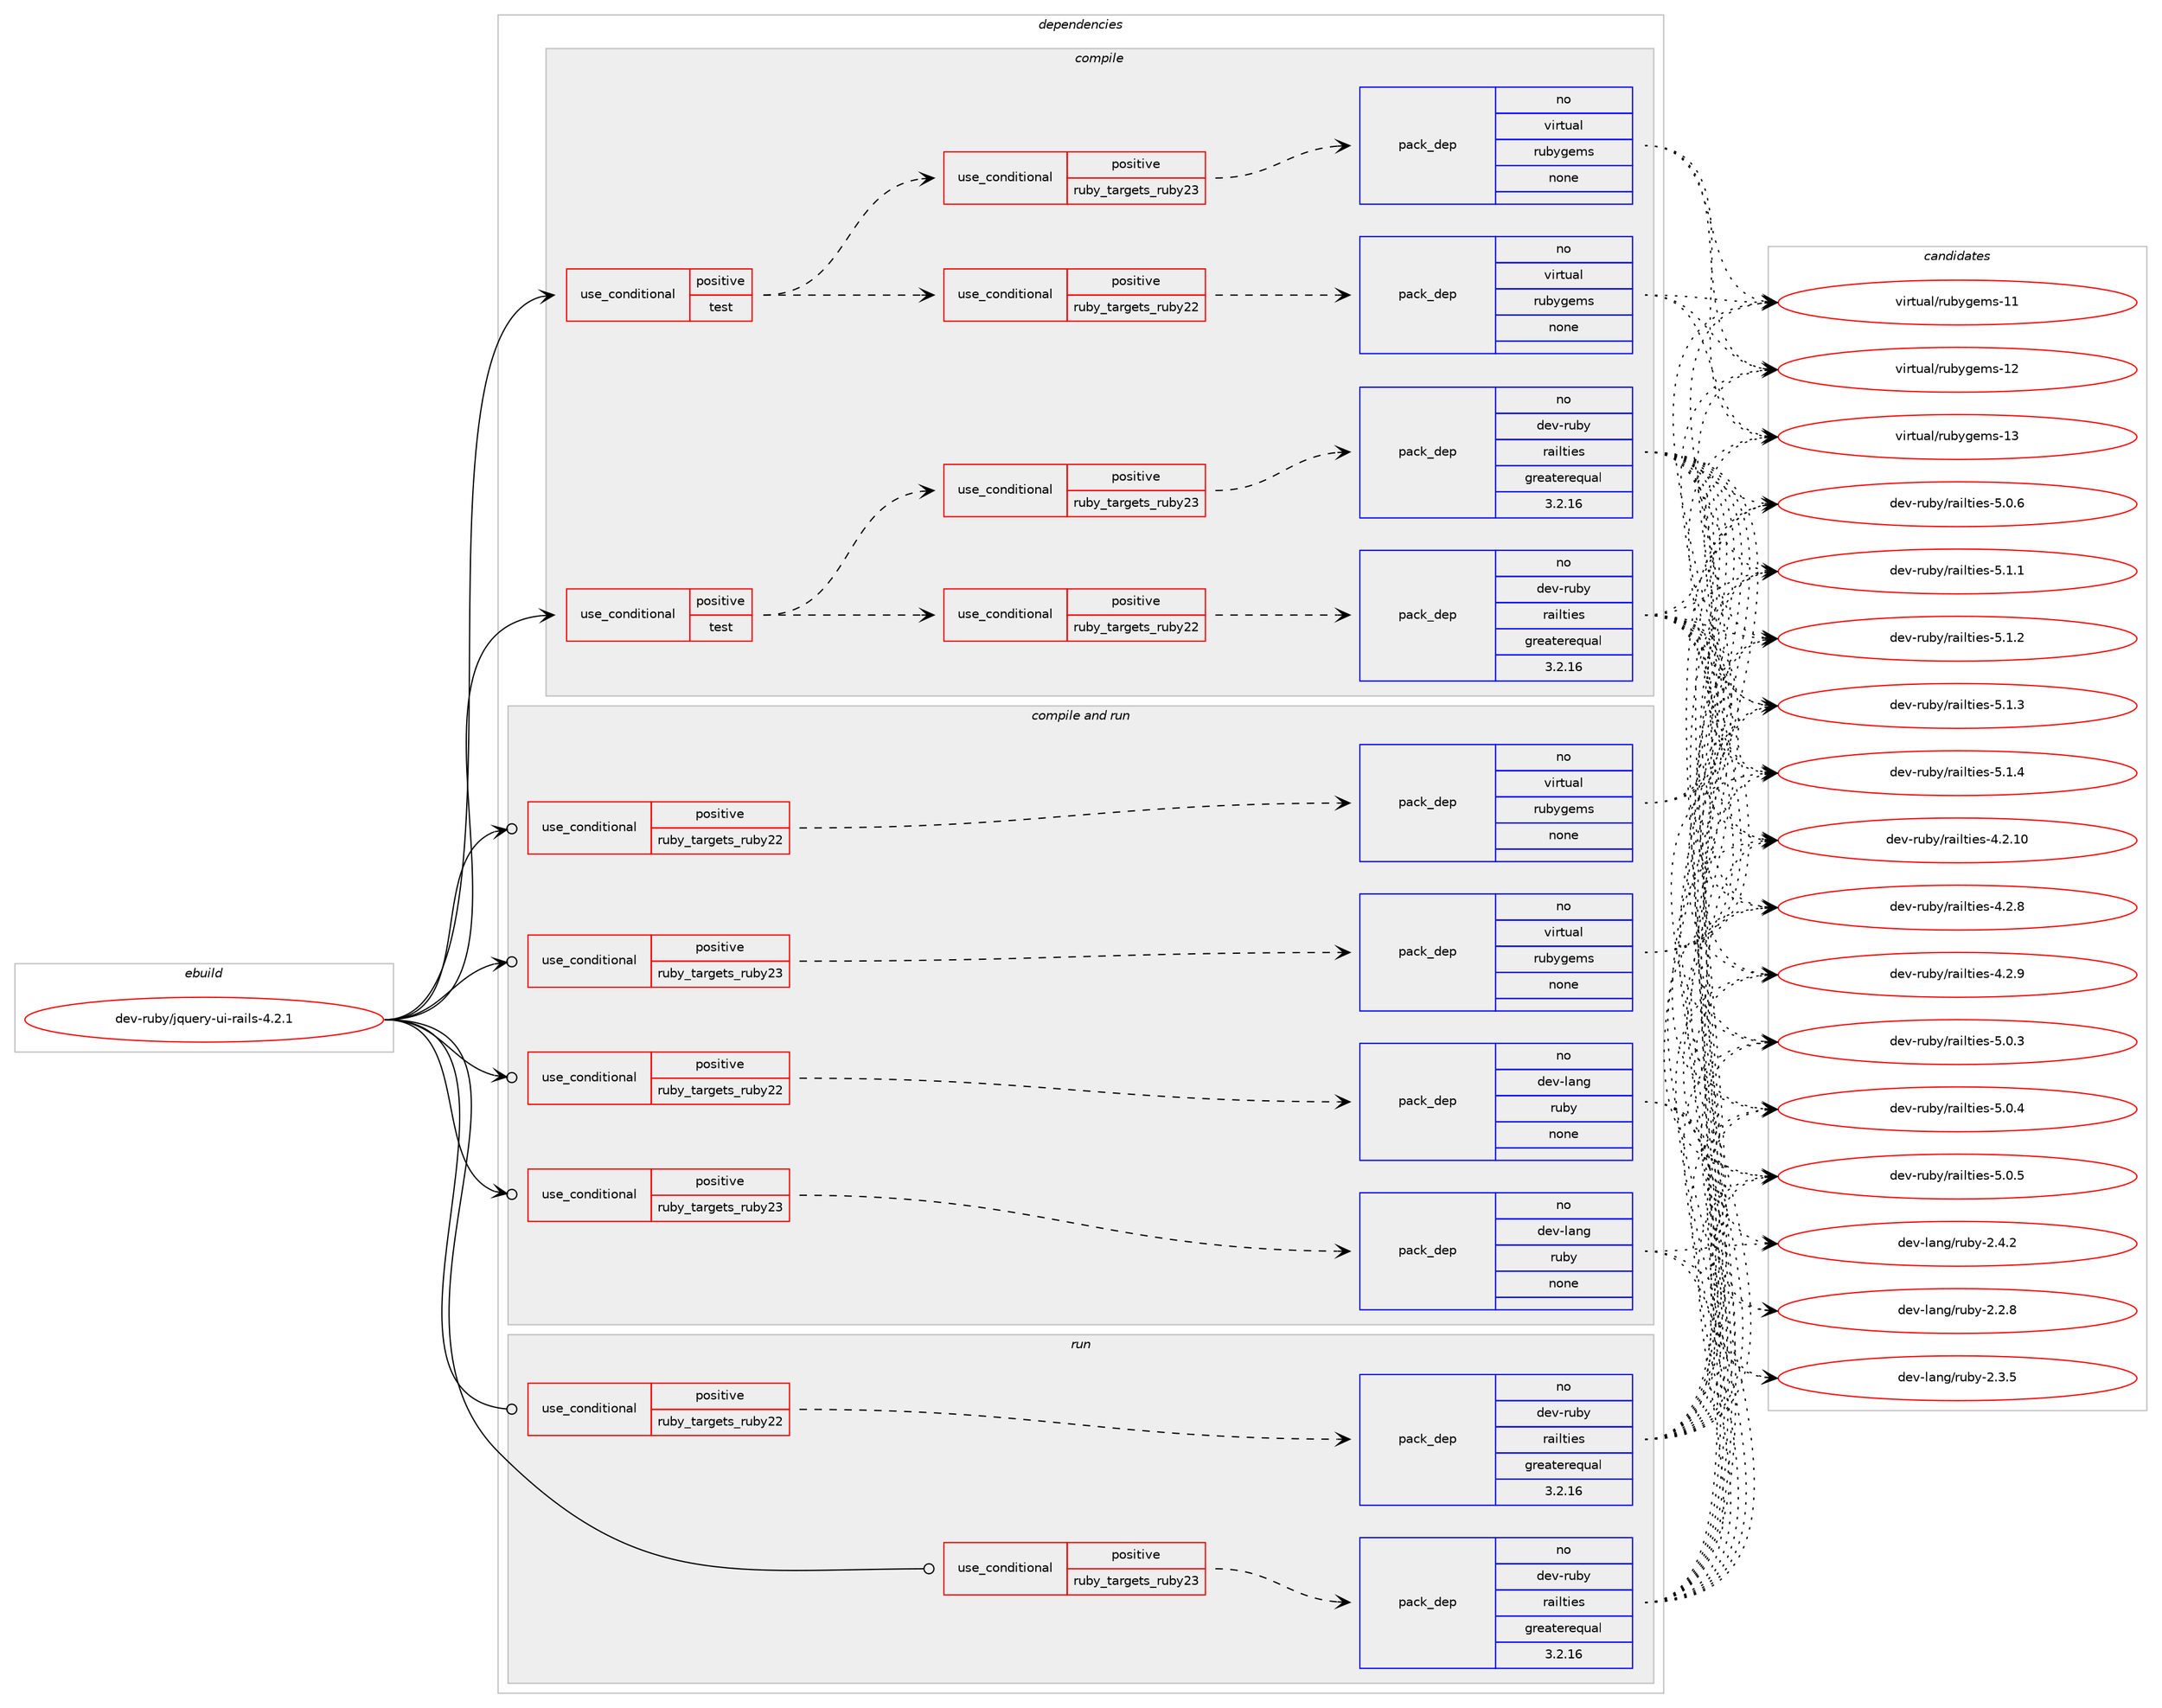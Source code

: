 digraph prolog {

# *************
# Graph options
# *************

newrank=true;
concentrate=true;
compound=true;
graph [rankdir=LR,fontname=Helvetica,fontsize=10,ranksep=1.5];#, ranksep=2.5, nodesep=0.2];
edge  [arrowhead=vee];
node  [fontname=Helvetica,fontsize=10];

# **********
# The ebuild
# **********

subgraph cluster_leftcol {
color=gray;
rank=same;
label=<<i>ebuild</i>>;
id [label="dev-ruby/jquery-ui-rails-4.2.1", color=red, width=4, href="../dev-ruby/jquery-ui-rails-4.2.1.svg"];
}

# ****************
# The dependencies
# ****************

subgraph cluster_midcol {
color=gray;
label=<<i>dependencies</i>>;
subgraph cluster_compile {
fillcolor="#eeeeee";
style=filled;
label=<<i>compile</i>>;
subgraph cond59950 {
dependency244435 [label=<<TABLE BORDER="0" CELLBORDER="1" CELLSPACING="0" CELLPADDING="4"><TR><TD ROWSPAN="3" CELLPADDING="10">use_conditional</TD></TR><TR><TD>positive</TD></TR><TR><TD>test</TD></TR></TABLE>>, shape=none, color=red];
subgraph cond59951 {
dependency244436 [label=<<TABLE BORDER="0" CELLBORDER="1" CELLSPACING="0" CELLPADDING="4"><TR><TD ROWSPAN="3" CELLPADDING="10">use_conditional</TD></TR><TR><TD>positive</TD></TR><TR><TD>ruby_targets_ruby22</TD></TR></TABLE>>, shape=none, color=red];
subgraph pack180394 {
dependency244437 [label=<<TABLE BORDER="0" CELLBORDER="1" CELLSPACING="0" CELLPADDING="4" WIDTH="220"><TR><TD ROWSPAN="6" CELLPADDING="30">pack_dep</TD></TR><TR><TD WIDTH="110">no</TD></TR><TR><TD>dev-ruby</TD></TR><TR><TD>railties</TD></TR><TR><TD>greaterequal</TD></TR><TR><TD>3.2.16</TD></TR></TABLE>>, shape=none, color=blue];
}
dependency244436:e -> dependency244437:w [weight=20,style="dashed",arrowhead="vee"];
}
dependency244435:e -> dependency244436:w [weight=20,style="dashed",arrowhead="vee"];
subgraph cond59952 {
dependency244438 [label=<<TABLE BORDER="0" CELLBORDER="1" CELLSPACING="0" CELLPADDING="4"><TR><TD ROWSPAN="3" CELLPADDING="10">use_conditional</TD></TR><TR><TD>positive</TD></TR><TR><TD>ruby_targets_ruby23</TD></TR></TABLE>>, shape=none, color=red];
subgraph pack180395 {
dependency244439 [label=<<TABLE BORDER="0" CELLBORDER="1" CELLSPACING="0" CELLPADDING="4" WIDTH="220"><TR><TD ROWSPAN="6" CELLPADDING="30">pack_dep</TD></TR><TR><TD WIDTH="110">no</TD></TR><TR><TD>dev-ruby</TD></TR><TR><TD>railties</TD></TR><TR><TD>greaterequal</TD></TR><TR><TD>3.2.16</TD></TR></TABLE>>, shape=none, color=blue];
}
dependency244438:e -> dependency244439:w [weight=20,style="dashed",arrowhead="vee"];
}
dependency244435:e -> dependency244438:w [weight=20,style="dashed",arrowhead="vee"];
}
id:e -> dependency244435:w [weight=20,style="solid",arrowhead="vee"];
subgraph cond59953 {
dependency244440 [label=<<TABLE BORDER="0" CELLBORDER="1" CELLSPACING="0" CELLPADDING="4"><TR><TD ROWSPAN="3" CELLPADDING="10">use_conditional</TD></TR><TR><TD>positive</TD></TR><TR><TD>test</TD></TR></TABLE>>, shape=none, color=red];
subgraph cond59954 {
dependency244441 [label=<<TABLE BORDER="0" CELLBORDER="1" CELLSPACING="0" CELLPADDING="4"><TR><TD ROWSPAN="3" CELLPADDING="10">use_conditional</TD></TR><TR><TD>positive</TD></TR><TR><TD>ruby_targets_ruby22</TD></TR></TABLE>>, shape=none, color=red];
subgraph pack180396 {
dependency244442 [label=<<TABLE BORDER="0" CELLBORDER="1" CELLSPACING="0" CELLPADDING="4" WIDTH="220"><TR><TD ROWSPAN="6" CELLPADDING="30">pack_dep</TD></TR><TR><TD WIDTH="110">no</TD></TR><TR><TD>virtual</TD></TR><TR><TD>rubygems</TD></TR><TR><TD>none</TD></TR><TR><TD></TD></TR></TABLE>>, shape=none, color=blue];
}
dependency244441:e -> dependency244442:w [weight=20,style="dashed",arrowhead="vee"];
}
dependency244440:e -> dependency244441:w [weight=20,style="dashed",arrowhead="vee"];
subgraph cond59955 {
dependency244443 [label=<<TABLE BORDER="0" CELLBORDER="1" CELLSPACING="0" CELLPADDING="4"><TR><TD ROWSPAN="3" CELLPADDING="10">use_conditional</TD></TR><TR><TD>positive</TD></TR><TR><TD>ruby_targets_ruby23</TD></TR></TABLE>>, shape=none, color=red];
subgraph pack180397 {
dependency244444 [label=<<TABLE BORDER="0" CELLBORDER="1" CELLSPACING="0" CELLPADDING="4" WIDTH="220"><TR><TD ROWSPAN="6" CELLPADDING="30">pack_dep</TD></TR><TR><TD WIDTH="110">no</TD></TR><TR><TD>virtual</TD></TR><TR><TD>rubygems</TD></TR><TR><TD>none</TD></TR><TR><TD></TD></TR></TABLE>>, shape=none, color=blue];
}
dependency244443:e -> dependency244444:w [weight=20,style="dashed",arrowhead="vee"];
}
dependency244440:e -> dependency244443:w [weight=20,style="dashed",arrowhead="vee"];
}
id:e -> dependency244440:w [weight=20,style="solid",arrowhead="vee"];
}
subgraph cluster_compileandrun {
fillcolor="#eeeeee";
style=filled;
label=<<i>compile and run</i>>;
subgraph cond59956 {
dependency244445 [label=<<TABLE BORDER="0" CELLBORDER="1" CELLSPACING="0" CELLPADDING="4"><TR><TD ROWSPAN="3" CELLPADDING="10">use_conditional</TD></TR><TR><TD>positive</TD></TR><TR><TD>ruby_targets_ruby22</TD></TR></TABLE>>, shape=none, color=red];
subgraph pack180398 {
dependency244446 [label=<<TABLE BORDER="0" CELLBORDER="1" CELLSPACING="0" CELLPADDING="4" WIDTH="220"><TR><TD ROWSPAN="6" CELLPADDING="30">pack_dep</TD></TR><TR><TD WIDTH="110">no</TD></TR><TR><TD>dev-lang</TD></TR><TR><TD>ruby</TD></TR><TR><TD>none</TD></TR><TR><TD></TD></TR></TABLE>>, shape=none, color=blue];
}
dependency244445:e -> dependency244446:w [weight=20,style="dashed",arrowhead="vee"];
}
id:e -> dependency244445:w [weight=20,style="solid",arrowhead="odotvee"];
subgraph cond59957 {
dependency244447 [label=<<TABLE BORDER="0" CELLBORDER="1" CELLSPACING="0" CELLPADDING="4"><TR><TD ROWSPAN="3" CELLPADDING="10">use_conditional</TD></TR><TR><TD>positive</TD></TR><TR><TD>ruby_targets_ruby22</TD></TR></TABLE>>, shape=none, color=red];
subgraph pack180399 {
dependency244448 [label=<<TABLE BORDER="0" CELLBORDER="1" CELLSPACING="0" CELLPADDING="4" WIDTH="220"><TR><TD ROWSPAN="6" CELLPADDING="30">pack_dep</TD></TR><TR><TD WIDTH="110">no</TD></TR><TR><TD>virtual</TD></TR><TR><TD>rubygems</TD></TR><TR><TD>none</TD></TR><TR><TD></TD></TR></TABLE>>, shape=none, color=blue];
}
dependency244447:e -> dependency244448:w [weight=20,style="dashed",arrowhead="vee"];
}
id:e -> dependency244447:w [weight=20,style="solid",arrowhead="odotvee"];
subgraph cond59958 {
dependency244449 [label=<<TABLE BORDER="0" CELLBORDER="1" CELLSPACING="0" CELLPADDING="4"><TR><TD ROWSPAN="3" CELLPADDING="10">use_conditional</TD></TR><TR><TD>positive</TD></TR><TR><TD>ruby_targets_ruby23</TD></TR></TABLE>>, shape=none, color=red];
subgraph pack180400 {
dependency244450 [label=<<TABLE BORDER="0" CELLBORDER="1" CELLSPACING="0" CELLPADDING="4" WIDTH="220"><TR><TD ROWSPAN="6" CELLPADDING="30">pack_dep</TD></TR><TR><TD WIDTH="110">no</TD></TR><TR><TD>dev-lang</TD></TR><TR><TD>ruby</TD></TR><TR><TD>none</TD></TR><TR><TD></TD></TR></TABLE>>, shape=none, color=blue];
}
dependency244449:e -> dependency244450:w [weight=20,style="dashed",arrowhead="vee"];
}
id:e -> dependency244449:w [weight=20,style="solid",arrowhead="odotvee"];
subgraph cond59959 {
dependency244451 [label=<<TABLE BORDER="0" CELLBORDER="1" CELLSPACING="0" CELLPADDING="4"><TR><TD ROWSPAN="3" CELLPADDING="10">use_conditional</TD></TR><TR><TD>positive</TD></TR><TR><TD>ruby_targets_ruby23</TD></TR></TABLE>>, shape=none, color=red];
subgraph pack180401 {
dependency244452 [label=<<TABLE BORDER="0" CELLBORDER="1" CELLSPACING="0" CELLPADDING="4" WIDTH="220"><TR><TD ROWSPAN="6" CELLPADDING="30">pack_dep</TD></TR><TR><TD WIDTH="110">no</TD></TR><TR><TD>virtual</TD></TR><TR><TD>rubygems</TD></TR><TR><TD>none</TD></TR><TR><TD></TD></TR></TABLE>>, shape=none, color=blue];
}
dependency244451:e -> dependency244452:w [weight=20,style="dashed",arrowhead="vee"];
}
id:e -> dependency244451:w [weight=20,style="solid",arrowhead="odotvee"];
}
subgraph cluster_run {
fillcolor="#eeeeee";
style=filled;
label=<<i>run</i>>;
subgraph cond59960 {
dependency244453 [label=<<TABLE BORDER="0" CELLBORDER="1" CELLSPACING="0" CELLPADDING="4"><TR><TD ROWSPAN="3" CELLPADDING="10">use_conditional</TD></TR><TR><TD>positive</TD></TR><TR><TD>ruby_targets_ruby22</TD></TR></TABLE>>, shape=none, color=red];
subgraph pack180402 {
dependency244454 [label=<<TABLE BORDER="0" CELLBORDER="1" CELLSPACING="0" CELLPADDING="4" WIDTH="220"><TR><TD ROWSPAN="6" CELLPADDING="30">pack_dep</TD></TR><TR><TD WIDTH="110">no</TD></TR><TR><TD>dev-ruby</TD></TR><TR><TD>railties</TD></TR><TR><TD>greaterequal</TD></TR><TR><TD>3.2.16</TD></TR></TABLE>>, shape=none, color=blue];
}
dependency244453:e -> dependency244454:w [weight=20,style="dashed",arrowhead="vee"];
}
id:e -> dependency244453:w [weight=20,style="solid",arrowhead="odot"];
subgraph cond59961 {
dependency244455 [label=<<TABLE BORDER="0" CELLBORDER="1" CELLSPACING="0" CELLPADDING="4"><TR><TD ROWSPAN="3" CELLPADDING="10">use_conditional</TD></TR><TR><TD>positive</TD></TR><TR><TD>ruby_targets_ruby23</TD></TR></TABLE>>, shape=none, color=red];
subgraph pack180403 {
dependency244456 [label=<<TABLE BORDER="0" CELLBORDER="1" CELLSPACING="0" CELLPADDING="4" WIDTH="220"><TR><TD ROWSPAN="6" CELLPADDING="30">pack_dep</TD></TR><TR><TD WIDTH="110">no</TD></TR><TR><TD>dev-ruby</TD></TR><TR><TD>railties</TD></TR><TR><TD>greaterequal</TD></TR><TR><TD>3.2.16</TD></TR></TABLE>>, shape=none, color=blue];
}
dependency244455:e -> dependency244456:w [weight=20,style="dashed",arrowhead="vee"];
}
id:e -> dependency244455:w [weight=20,style="solid",arrowhead="odot"];
}
}

# **************
# The candidates
# **************

subgraph cluster_choices {
rank=same;
color=gray;
label=<<i>candidates</i>>;

subgraph choice180394 {
color=black;
nodesep=1;
choice1001011184511411798121471149710510811610510111545524650464948 [label="dev-ruby/railties-4.2.10", color=red, width=4,href="../dev-ruby/railties-4.2.10.svg"];
choice10010111845114117981214711497105108116105101115455246504656 [label="dev-ruby/railties-4.2.8", color=red, width=4,href="../dev-ruby/railties-4.2.8.svg"];
choice10010111845114117981214711497105108116105101115455246504657 [label="dev-ruby/railties-4.2.9", color=red, width=4,href="../dev-ruby/railties-4.2.9.svg"];
choice10010111845114117981214711497105108116105101115455346484651 [label="dev-ruby/railties-5.0.3", color=red, width=4,href="../dev-ruby/railties-5.0.3.svg"];
choice10010111845114117981214711497105108116105101115455346484652 [label="dev-ruby/railties-5.0.4", color=red, width=4,href="../dev-ruby/railties-5.0.4.svg"];
choice10010111845114117981214711497105108116105101115455346484653 [label="dev-ruby/railties-5.0.5", color=red, width=4,href="../dev-ruby/railties-5.0.5.svg"];
choice10010111845114117981214711497105108116105101115455346484654 [label="dev-ruby/railties-5.0.6", color=red, width=4,href="../dev-ruby/railties-5.0.6.svg"];
choice10010111845114117981214711497105108116105101115455346494649 [label="dev-ruby/railties-5.1.1", color=red, width=4,href="../dev-ruby/railties-5.1.1.svg"];
choice10010111845114117981214711497105108116105101115455346494650 [label="dev-ruby/railties-5.1.2", color=red, width=4,href="../dev-ruby/railties-5.1.2.svg"];
choice10010111845114117981214711497105108116105101115455346494651 [label="dev-ruby/railties-5.1.3", color=red, width=4,href="../dev-ruby/railties-5.1.3.svg"];
choice10010111845114117981214711497105108116105101115455346494652 [label="dev-ruby/railties-5.1.4", color=red, width=4,href="../dev-ruby/railties-5.1.4.svg"];
dependency244437:e -> choice1001011184511411798121471149710510811610510111545524650464948:w [style=dotted,weight="100"];
dependency244437:e -> choice10010111845114117981214711497105108116105101115455246504656:w [style=dotted,weight="100"];
dependency244437:e -> choice10010111845114117981214711497105108116105101115455246504657:w [style=dotted,weight="100"];
dependency244437:e -> choice10010111845114117981214711497105108116105101115455346484651:w [style=dotted,weight="100"];
dependency244437:e -> choice10010111845114117981214711497105108116105101115455346484652:w [style=dotted,weight="100"];
dependency244437:e -> choice10010111845114117981214711497105108116105101115455346484653:w [style=dotted,weight="100"];
dependency244437:e -> choice10010111845114117981214711497105108116105101115455346484654:w [style=dotted,weight="100"];
dependency244437:e -> choice10010111845114117981214711497105108116105101115455346494649:w [style=dotted,weight="100"];
dependency244437:e -> choice10010111845114117981214711497105108116105101115455346494650:w [style=dotted,weight="100"];
dependency244437:e -> choice10010111845114117981214711497105108116105101115455346494651:w [style=dotted,weight="100"];
dependency244437:e -> choice10010111845114117981214711497105108116105101115455346494652:w [style=dotted,weight="100"];
}
subgraph choice180395 {
color=black;
nodesep=1;
choice1001011184511411798121471149710510811610510111545524650464948 [label="dev-ruby/railties-4.2.10", color=red, width=4,href="../dev-ruby/railties-4.2.10.svg"];
choice10010111845114117981214711497105108116105101115455246504656 [label="dev-ruby/railties-4.2.8", color=red, width=4,href="../dev-ruby/railties-4.2.8.svg"];
choice10010111845114117981214711497105108116105101115455246504657 [label="dev-ruby/railties-4.2.9", color=red, width=4,href="../dev-ruby/railties-4.2.9.svg"];
choice10010111845114117981214711497105108116105101115455346484651 [label="dev-ruby/railties-5.0.3", color=red, width=4,href="../dev-ruby/railties-5.0.3.svg"];
choice10010111845114117981214711497105108116105101115455346484652 [label="dev-ruby/railties-5.0.4", color=red, width=4,href="../dev-ruby/railties-5.0.4.svg"];
choice10010111845114117981214711497105108116105101115455346484653 [label="dev-ruby/railties-5.0.5", color=red, width=4,href="../dev-ruby/railties-5.0.5.svg"];
choice10010111845114117981214711497105108116105101115455346484654 [label="dev-ruby/railties-5.0.6", color=red, width=4,href="../dev-ruby/railties-5.0.6.svg"];
choice10010111845114117981214711497105108116105101115455346494649 [label="dev-ruby/railties-5.1.1", color=red, width=4,href="../dev-ruby/railties-5.1.1.svg"];
choice10010111845114117981214711497105108116105101115455346494650 [label="dev-ruby/railties-5.1.2", color=red, width=4,href="../dev-ruby/railties-5.1.2.svg"];
choice10010111845114117981214711497105108116105101115455346494651 [label="dev-ruby/railties-5.1.3", color=red, width=4,href="../dev-ruby/railties-5.1.3.svg"];
choice10010111845114117981214711497105108116105101115455346494652 [label="dev-ruby/railties-5.1.4", color=red, width=4,href="../dev-ruby/railties-5.1.4.svg"];
dependency244439:e -> choice1001011184511411798121471149710510811610510111545524650464948:w [style=dotted,weight="100"];
dependency244439:e -> choice10010111845114117981214711497105108116105101115455246504656:w [style=dotted,weight="100"];
dependency244439:e -> choice10010111845114117981214711497105108116105101115455246504657:w [style=dotted,weight="100"];
dependency244439:e -> choice10010111845114117981214711497105108116105101115455346484651:w [style=dotted,weight="100"];
dependency244439:e -> choice10010111845114117981214711497105108116105101115455346484652:w [style=dotted,weight="100"];
dependency244439:e -> choice10010111845114117981214711497105108116105101115455346484653:w [style=dotted,weight="100"];
dependency244439:e -> choice10010111845114117981214711497105108116105101115455346484654:w [style=dotted,weight="100"];
dependency244439:e -> choice10010111845114117981214711497105108116105101115455346494649:w [style=dotted,weight="100"];
dependency244439:e -> choice10010111845114117981214711497105108116105101115455346494650:w [style=dotted,weight="100"];
dependency244439:e -> choice10010111845114117981214711497105108116105101115455346494651:w [style=dotted,weight="100"];
dependency244439:e -> choice10010111845114117981214711497105108116105101115455346494652:w [style=dotted,weight="100"];
}
subgraph choice180396 {
color=black;
nodesep=1;
choice118105114116117971084711411798121103101109115454949 [label="virtual/rubygems-11", color=red, width=4,href="../virtual/rubygems-11.svg"];
choice118105114116117971084711411798121103101109115454950 [label="virtual/rubygems-12", color=red, width=4,href="../virtual/rubygems-12.svg"];
choice118105114116117971084711411798121103101109115454951 [label="virtual/rubygems-13", color=red, width=4,href="../virtual/rubygems-13.svg"];
dependency244442:e -> choice118105114116117971084711411798121103101109115454949:w [style=dotted,weight="100"];
dependency244442:e -> choice118105114116117971084711411798121103101109115454950:w [style=dotted,weight="100"];
dependency244442:e -> choice118105114116117971084711411798121103101109115454951:w [style=dotted,weight="100"];
}
subgraph choice180397 {
color=black;
nodesep=1;
choice118105114116117971084711411798121103101109115454949 [label="virtual/rubygems-11", color=red, width=4,href="../virtual/rubygems-11.svg"];
choice118105114116117971084711411798121103101109115454950 [label="virtual/rubygems-12", color=red, width=4,href="../virtual/rubygems-12.svg"];
choice118105114116117971084711411798121103101109115454951 [label="virtual/rubygems-13", color=red, width=4,href="../virtual/rubygems-13.svg"];
dependency244444:e -> choice118105114116117971084711411798121103101109115454949:w [style=dotted,weight="100"];
dependency244444:e -> choice118105114116117971084711411798121103101109115454950:w [style=dotted,weight="100"];
dependency244444:e -> choice118105114116117971084711411798121103101109115454951:w [style=dotted,weight="100"];
}
subgraph choice180398 {
color=black;
nodesep=1;
choice10010111845108971101034711411798121455046504656 [label="dev-lang/ruby-2.2.8", color=red, width=4,href="../dev-lang/ruby-2.2.8.svg"];
choice10010111845108971101034711411798121455046514653 [label="dev-lang/ruby-2.3.5", color=red, width=4,href="../dev-lang/ruby-2.3.5.svg"];
choice10010111845108971101034711411798121455046524650 [label="dev-lang/ruby-2.4.2", color=red, width=4,href="../dev-lang/ruby-2.4.2.svg"];
dependency244446:e -> choice10010111845108971101034711411798121455046504656:w [style=dotted,weight="100"];
dependency244446:e -> choice10010111845108971101034711411798121455046514653:w [style=dotted,weight="100"];
dependency244446:e -> choice10010111845108971101034711411798121455046524650:w [style=dotted,weight="100"];
}
subgraph choice180399 {
color=black;
nodesep=1;
choice118105114116117971084711411798121103101109115454949 [label="virtual/rubygems-11", color=red, width=4,href="../virtual/rubygems-11.svg"];
choice118105114116117971084711411798121103101109115454950 [label="virtual/rubygems-12", color=red, width=4,href="../virtual/rubygems-12.svg"];
choice118105114116117971084711411798121103101109115454951 [label="virtual/rubygems-13", color=red, width=4,href="../virtual/rubygems-13.svg"];
dependency244448:e -> choice118105114116117971084711411798121103101109115454949:w [style=dotted,weight="100"];
dependency244448:e -> choice118105114116117971084711411798121103101109115454950:w [style=dotted,weight="100"];
dependency244448:e -> choice118105114116117971084711411798121103101109115454951:w [style=dotted,weight="100"];
}
subgraph choice180400 {
color=black;
nodesep=1;
choice10010111845108971101034711411798121455046504656 [label="dev-lang/ruby-2.2.8", color=red, width=4,href="../dev-lang/ruby-2.2.8.svg"];
choice10010111845108971101034711411798121455046514653 [label="dev-lang/ruby-2.3.5", color=red, width=4,href="../dev-lang/ruby-2.3.5.svg"];
choice10010111845108971101034711411798121455046524650 [label="dev-lang/ruby-2.4.2", color=red, width=4,href="../dev-lang/ruby-2.4.2.svg"];
dependency244450:e -> choice10010111845108971101034711411798121455046504656:w [style=dotted,weight="100"];
dependency244450:e -> choice10010111845108971101034711411798121455046514653:w [style=dotted,weight="100"];
dependency244450:e -> choice10010111845108971101034711411798121455046524650:w [style=dotted,weight="100"];
}
subgraph choice180401 {
color=black;
nodesep=1;
choice118105114116117971084711411798121103101109115454949 [label="virtual/rubygems-11", color=red, width=4,href="../virtual/rubygems-11.svg"];
choice118105114116117971084711411798121103101109115454950 [label="virtual/rubygems-12", color=red, width=4,href="../virtual/rubygems-12.svg"];
choice118105114116117971084711411798121103101109115454951 [label="virtual/rubygems-13", color=red, width=4,href="../virtual/rubygems-13.svg"];
dependency244452:e -> choice118105114116117971084711411798121103101109115454949:w [style=dotted,weight="100"];
dependency244452:e -> choice118105114116117971084711411798121103101109115454950:w [style=dotted,weight="100"];
dependency244452:e -> choice118105114116117971084711411798121103101109115454951:w [style=dotted,weight="100"];
}
subgraph choice180402 {
color=black;
nodesep=1;
choice1001011184511411798121471149710510811610510111545524650464948 [label="dev-ruby/railties-4.2.10", color=red, width=4,href="../dev-ruby/railties-4.2.10.svg"];
choice10010111845114117981214711497105108116105101115455246504656 [label="dev-ruby/railties-4.2.8", color=red, width=4,href="../dev-ruby/railties-4.2.8.svg"];
choice10010111845114117981214711497105108116105101115455246504657 [label="dev-ruby/railties-4.2.9", color=red, width=4,href="../dev-ruby/railties-4.2.9.svg"];
choice10010111845114117981214711497105108116105101115455346484651 [label="dev-ruby/railties-5.0.3", color=red, width=4,href="../dev-ruby/railties-5.0.3.svg"];
choice10010111845114117981214711497105108116105101115455346484652 [label="dev-ruby/railties-5.0.4", color=red, width=4,href="../dev-ruby/railties-5.0.4.svg"];
choice10010111845114117981214711497105108116105101115455346484653 [label="dev-ruby/railties-5.0.5", color=red, width=4,href="../dev-ruby/railties-5.0.5.svg"];
choice10010111845114117981214711497105108116105101115455346484654 [label="dev-ruby/railties-5.0.6", color=red, width=4,href="../dev-ruby/railties-5.0.6.svg"];
choice10010111845114117981214711497105108116105101115455346494649 [label="dev-ruby/railties-5.1.1", color=red, width=4,href="../dev-ruby/railties-5.1.1.svg"];
choice10010111845114117981214711497105108116105101115455346494650 [label="dev-ruby/railties-5.1.2", color=red, width=4,href="../dev-ruby/railties-5.1.2.svg"];
choice10010111845114117981214711497105108116105101115455346494651 [label="dev-ruby/railties-5.1.3", color=red, width=4,href="../dev-ruby/railties-5.1.3.svg"];
choice10010111845114117981214711497105108116105101115455346494652 [label="dev-ruby/railties-5.1.4", color=red, width=4,href="../dev-ruby/railties-5.1.4.svg"];
dependency244454:e -> choice1001011184511411798121471149710510811610510111545524650464948:w [style=dotted,weight="100"];
dependency244454:e -> choice10010111845114117981214711497105108116105101115455246504656:w [style=dotted,weight="100"];
dependency244454:e -> choice10010111845114117981214711497105108116105101115455246504657:w [style=dotted,weight="100"];
dependency244454:e -> choice10010111845114117981214711497105108116105101115455346484651:w [style=dotted,weight="100"];
dependency244454:e -> choice10010111845114117981214711497105108116105101115455346484652:w [style=dotted,weight="100"];
dependency244454:e -> choice10010111845114117981214711497105108116105101115455346484653:w [style=dotted,weight="100"];
dependency244454:e -> choice10010111845114117981214711497105108116105101115455346484654:w [style=dotted,weight="100"];
dependency244454:e -> choice10010111845114117981214711497105108116105101115455346494649:w [style=dotted,weight="100"];
dependency244454:e -> choice10010111845114117981214711497105108116105101115455346494650:w [style=dotted,weight="100"];
dependency244454:e -> choice10010111845114117981214711497105108116105101115455346494651:w [style=dotted,weight="100"];
dependency244454:e -> choice10010111845114117981214711497105108116105101115455346494652:w [style=dotted,weight="100"];
}
subgraph choice180403 {
color=black;
nodesep=1;
choice1001011184511411798121471149710510811610510111545524650464948 [label="dev-ruby/railties-4.2.10", color=red, width=4,href="../dev-ruby/railties-4.2.10.svg"];
choice10010111845114117981214711497105108116105101115455246504656 [label="dev-ruby/railties-4.2.8", color=red, width=4,href="../dev-ruby/railties-4.2.8.svg"];
choice10010111845114117981214711497105108116105101115455246504657 [label="dev-ruby/railties-4.2.9", color=red, width=4,href="../dev-ruby/railties-4.2.9.svg"];
choice10010111845114117981214711497105108116105101115455346484651 [label="dev-ruby/railties-5.0.3", color=red, width=4,href="../dev-ruby/railties-5.0.3.svg"];
choice10010111845114117981214711497105108116105101115455346484652 [label="dev-ruby/railties-5.0.4", color=red, width=4,href="../dev-ruby/railties-5.0.4.svg"];
choice10010111845114117981214711497105108116105101115455346484653 [label="dev-ruby/railties-5.0.5", color=red, width=4,href="../dev-ruby/railties-5.0.5.svg"];
choice10010111845114117981214711497105108116105101115455346484654 [label="dev-ruby/railties-5.0.6", color=red, width=4,href="../dev-ruby/railties-5.0.6.svg"];
choice10010111845114117981214711497105108116105101115455346494649 [label="dev-ruby/railties-5.1.1", color=red, width=4,href="../dev-ruby/railties-5.1.1.svg"];
choice10010111845114117981214711497105108116105101115455346494650 [label="dev-ruby/railties-5.1.2", color=red, width=4,href="../dev-ruby/railties-5.1.2.svg"];
choice10010111845114117981214711497105108116105101115455346494651 [label="dev-ruby/railties-5.1.3", color=red, width=4,href="../dev-ruby/railties-5.1.3.svg"];
choice10010111845114117981214711497105108116105101115455346494652 [label="dev-ruby/railties-5.1.4", color=red, width=4,href="../dev-ruby/railties-5.1.4.svg"];
dependency244456:e -> choice1001011184511411798121471149710510811610510111545524650464948:w [style=dotted,weight="100"];
dependency244456:e -> choice10010111845114117981214711497105108116105101115455246504656:w [style=dotted,weight="100"];
dependency244456:e -> choice10010111845114117981214711497105108116105101115455246504657:w [style=dotted,weight="100"];
dependency244456:e -> choice10010111845114117981214711497105108116105101115455346484651:w [style=dotted,weight="100"];
dependency244456:e -> choice10010111845114117981214711497105108116105101115455346484652:w [style=dotted,weight="100"];
dependency244456:e -> choice10010111845114117981214711497105108116105101115455346484653:w [style=dotted,weight="100"];
dependency244456:e -> choice10010111845114117981214711497105108116105101115455346484654:w [style=dotted,weight="100"];
dependency244456:e -> choice10010111845114117981214711497105108116105101115455346494649:w [style=dotted,weight="100"];
dependency244456:e -> choice10010111845114117981214711497105108116105101115455346494650:w [style=dotted,weight="100"];
dependency244456:e -> choice10010111845114117981214711497105108116105101115455346494651:w [style=dotted,weight="100"];
dependency244456:e -> choice10010111845114117981214711497105108116105101115455346494652:w [style=dotted,weight="100"];
}
}

}
